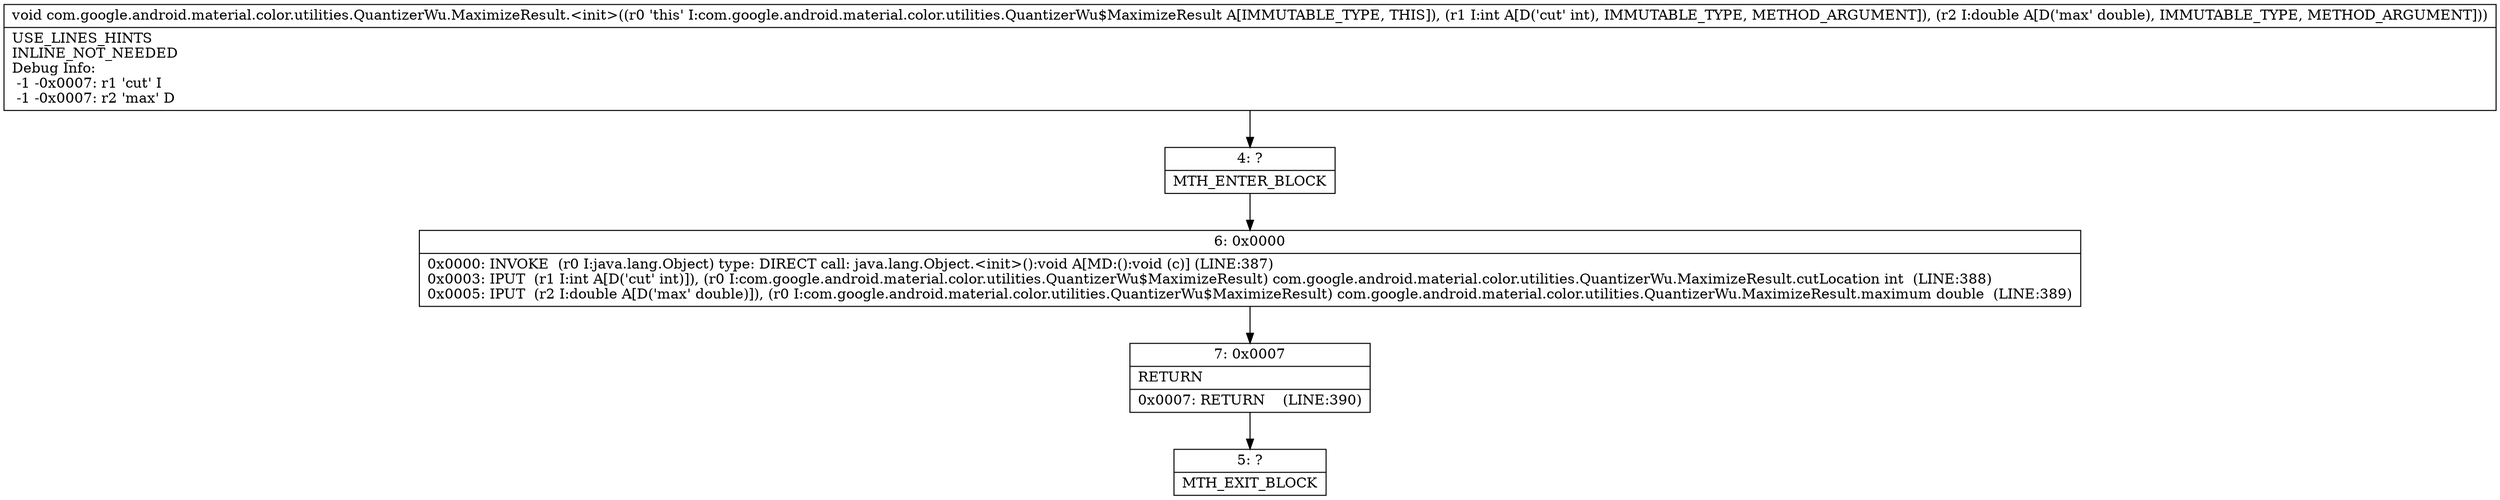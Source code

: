 digraph "CFG forcom.google.android.material.color.utilities.QuantizerWu.MaximizeResult.\<init\>(ID)V" {
Node_4 [shape=record,label="{4\:\ ?|MTH_ENTER_BLOCK\l}"];
Node_6 [shape=record,label="{6\:\ 0x0000|0x0000: INVOKE  (r0 I:java.lang.Object) type: DIRECT call: java.lang.Object.\<init\>():void A[MD:():void (c)] (LINE:387)\l0x0003: IPUT  (r1 I:int A[D('cut' int)]), (r0 I:com.google.android.material.color.utilities.QuantizerWu$MaximizeResult) com.google.android.material.color.utilities.QuantizerWu.MaximizeResult.cutLocation int  (LINE:388)\l0x0005: IPUT  (r2 I:double A[D('max' double)]), (r0 I:com.google.android.material.color.utilities.QuantizerWu$MaximizeResult) com.google.android.material.color.utilities.QuantizerWu.MaximizeResult.maximum double  (LINE:389)\l}"];
Node_7 [shape=record,label="{7\:\ 0x0007|RETURN\l|0x0007: RETURN    (LINE:390)\l}"];
Node_5 [shape=record,label="{5\:\ ?|MTH_EXIT_BLOCK\l}"];
MethodNode[shape=record,label="{void com.google.android.material.color.utilities.QuantizerWu.MaximizeResult.\<init\>((r0 'this' I:com.google.android.material.color.utilities.QuantizerWu$MaximizeResult A[IMMUTABLE_TYPE, THIS]), (r1 I:int A[D('cut' int), IMMUTABLE_TYPE, METHOD_ARGUMENT]), (r2 I:double A[D('max' double), IMMUTABLE_TYPE, METHOD_ARGUMENT]))  | USE_LINES_HINTS\lINLINE_NOT_NEEDED\lDebug Info:\l  \-1 \-0x0007: r1 'cut' I\l  \-1 \-0x0007: r2 'max' D\l}"];
MethodNode -> Node_4;Node_4 -> Node_6;
Node_6 -> Node_7;
Node_7 -> Node_5;
}

